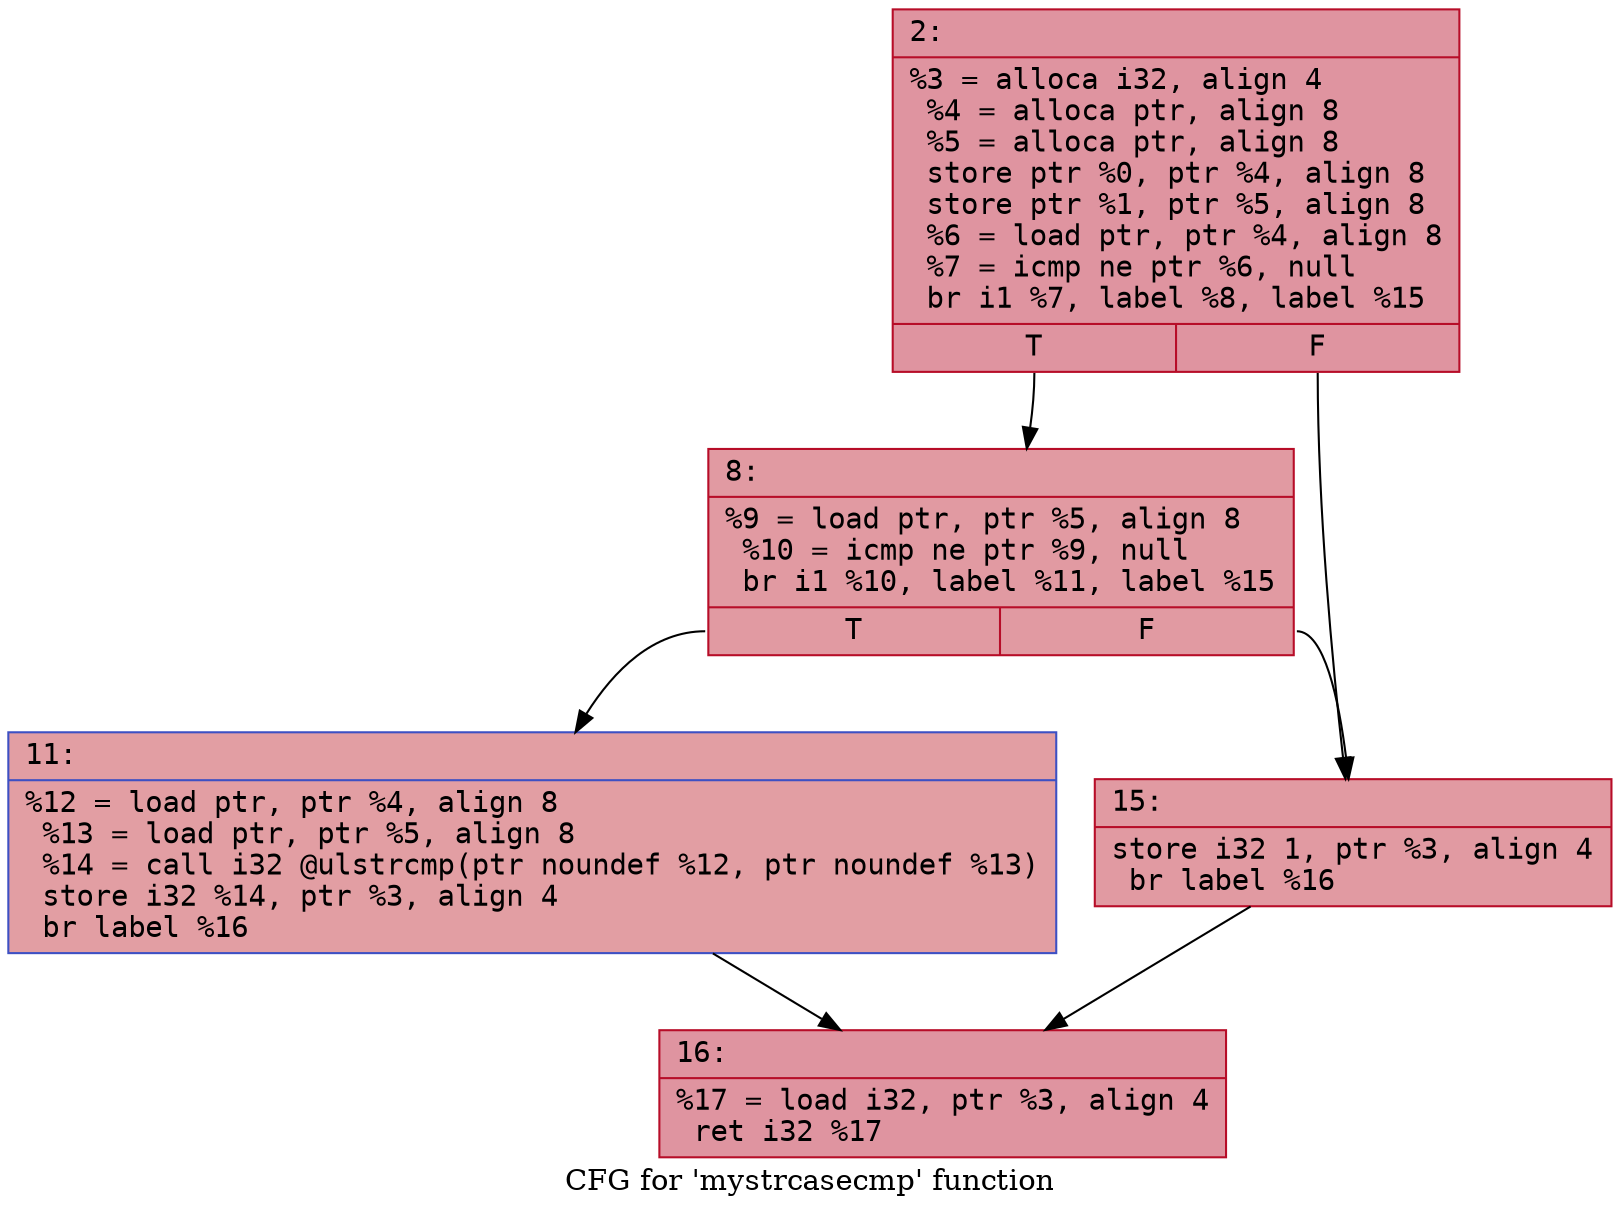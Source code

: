 digraph "CFG for 'mystrcasecmp' function" {
	label="CFG for 'mystrcasecmp' function";

	Node0x600003abdf40 [shape=record,color="#b70d28ff", style=filled, fillcolor="#b70d2870" fontname="Courier",label="{2:\l|  %3 = alloca i32, align 4\l  %4 = alloca ptr, align 8\l  %5 = alloca ptr, align 8\l  store ptr %0, ptr %4, align 8\l  store ptr %1, ptr %5, align 8\l  %6 = load ptr, ptr %4, align 8\l  %7 = icmp ne ptr %6, null\l  br i1 %7, label %8, label %15\l|{<s0>T|<s1>F}}"];
	Node0x600003abdf40:s0 -> Node0x600003abdf90[tooltip="2 -> 8\nProbability 62.50%" ];
	Node0x600003abdf40:s1 -> Node0x600003abe030[tooltip="2 -> 15\nProbability 37.50%" ];
	Node0x600003abdf90 [shape=record,color="#b70d28ff", style=filled, fillcolor="#bb1b2c70" fontname="Courier",label="{8:\l|  %9 = load ptr, ptr %5, align 8\l  %10 = icmp ne ptr %9, null\l  br i1 %10, label %11, label %15\l|{<s0>T|<s1>F}}"];
	Node0x600003abdf90:s0 -> Node0x600003abdfe0[tooltip="8 -> 11\nProbability 62.50%" ];
	Node0x600003abdf90:s1 -> Node0x600003abe030[tooltip="8 -> 15\nProbability 37.50%" ];
	Node0x600003abdfe0 [shape=record,color="#3d50c3ff", style=filled, fillcolor="#be242e70" fontname="Courier",label="{11:\l|  %12 = load ptr, ptr %4, align 8\l  %13 = load ptr, ptr %5, align 8\l  %14 = call i32 @ulstrcmp(ptr noundef %12, ptr noundef %13)\l  store i32 %14, ptr %3, align 4\l  br label %16\l}"];
	Node0x600003abdfe0 -> Node0x600003abe080[tooltip="11 -> 16\nProbability 100.00%" ];
	Node0x600003abe030 [shape=record,color="#b70d28ff", style=filled, fillcolor="#bb1b2c70" fontname="Courier",label="{15:\l|  store i32 1, ptr %3, align 4\l  br label %16\l}"];
	Node0x600003abe030 -> Node0x600003abe080[tooltip="15 -> 16\nProbability 100.00%" ];
	Node0x600003abe080 [shape=record,color="#b70d28ff", style=filled, fillcolor="#b70d2870" fontname="Courier",label="{16:\l|  %17 = load i32, ptr %3, align 4\l  ret i32 %17\l}"];
}
